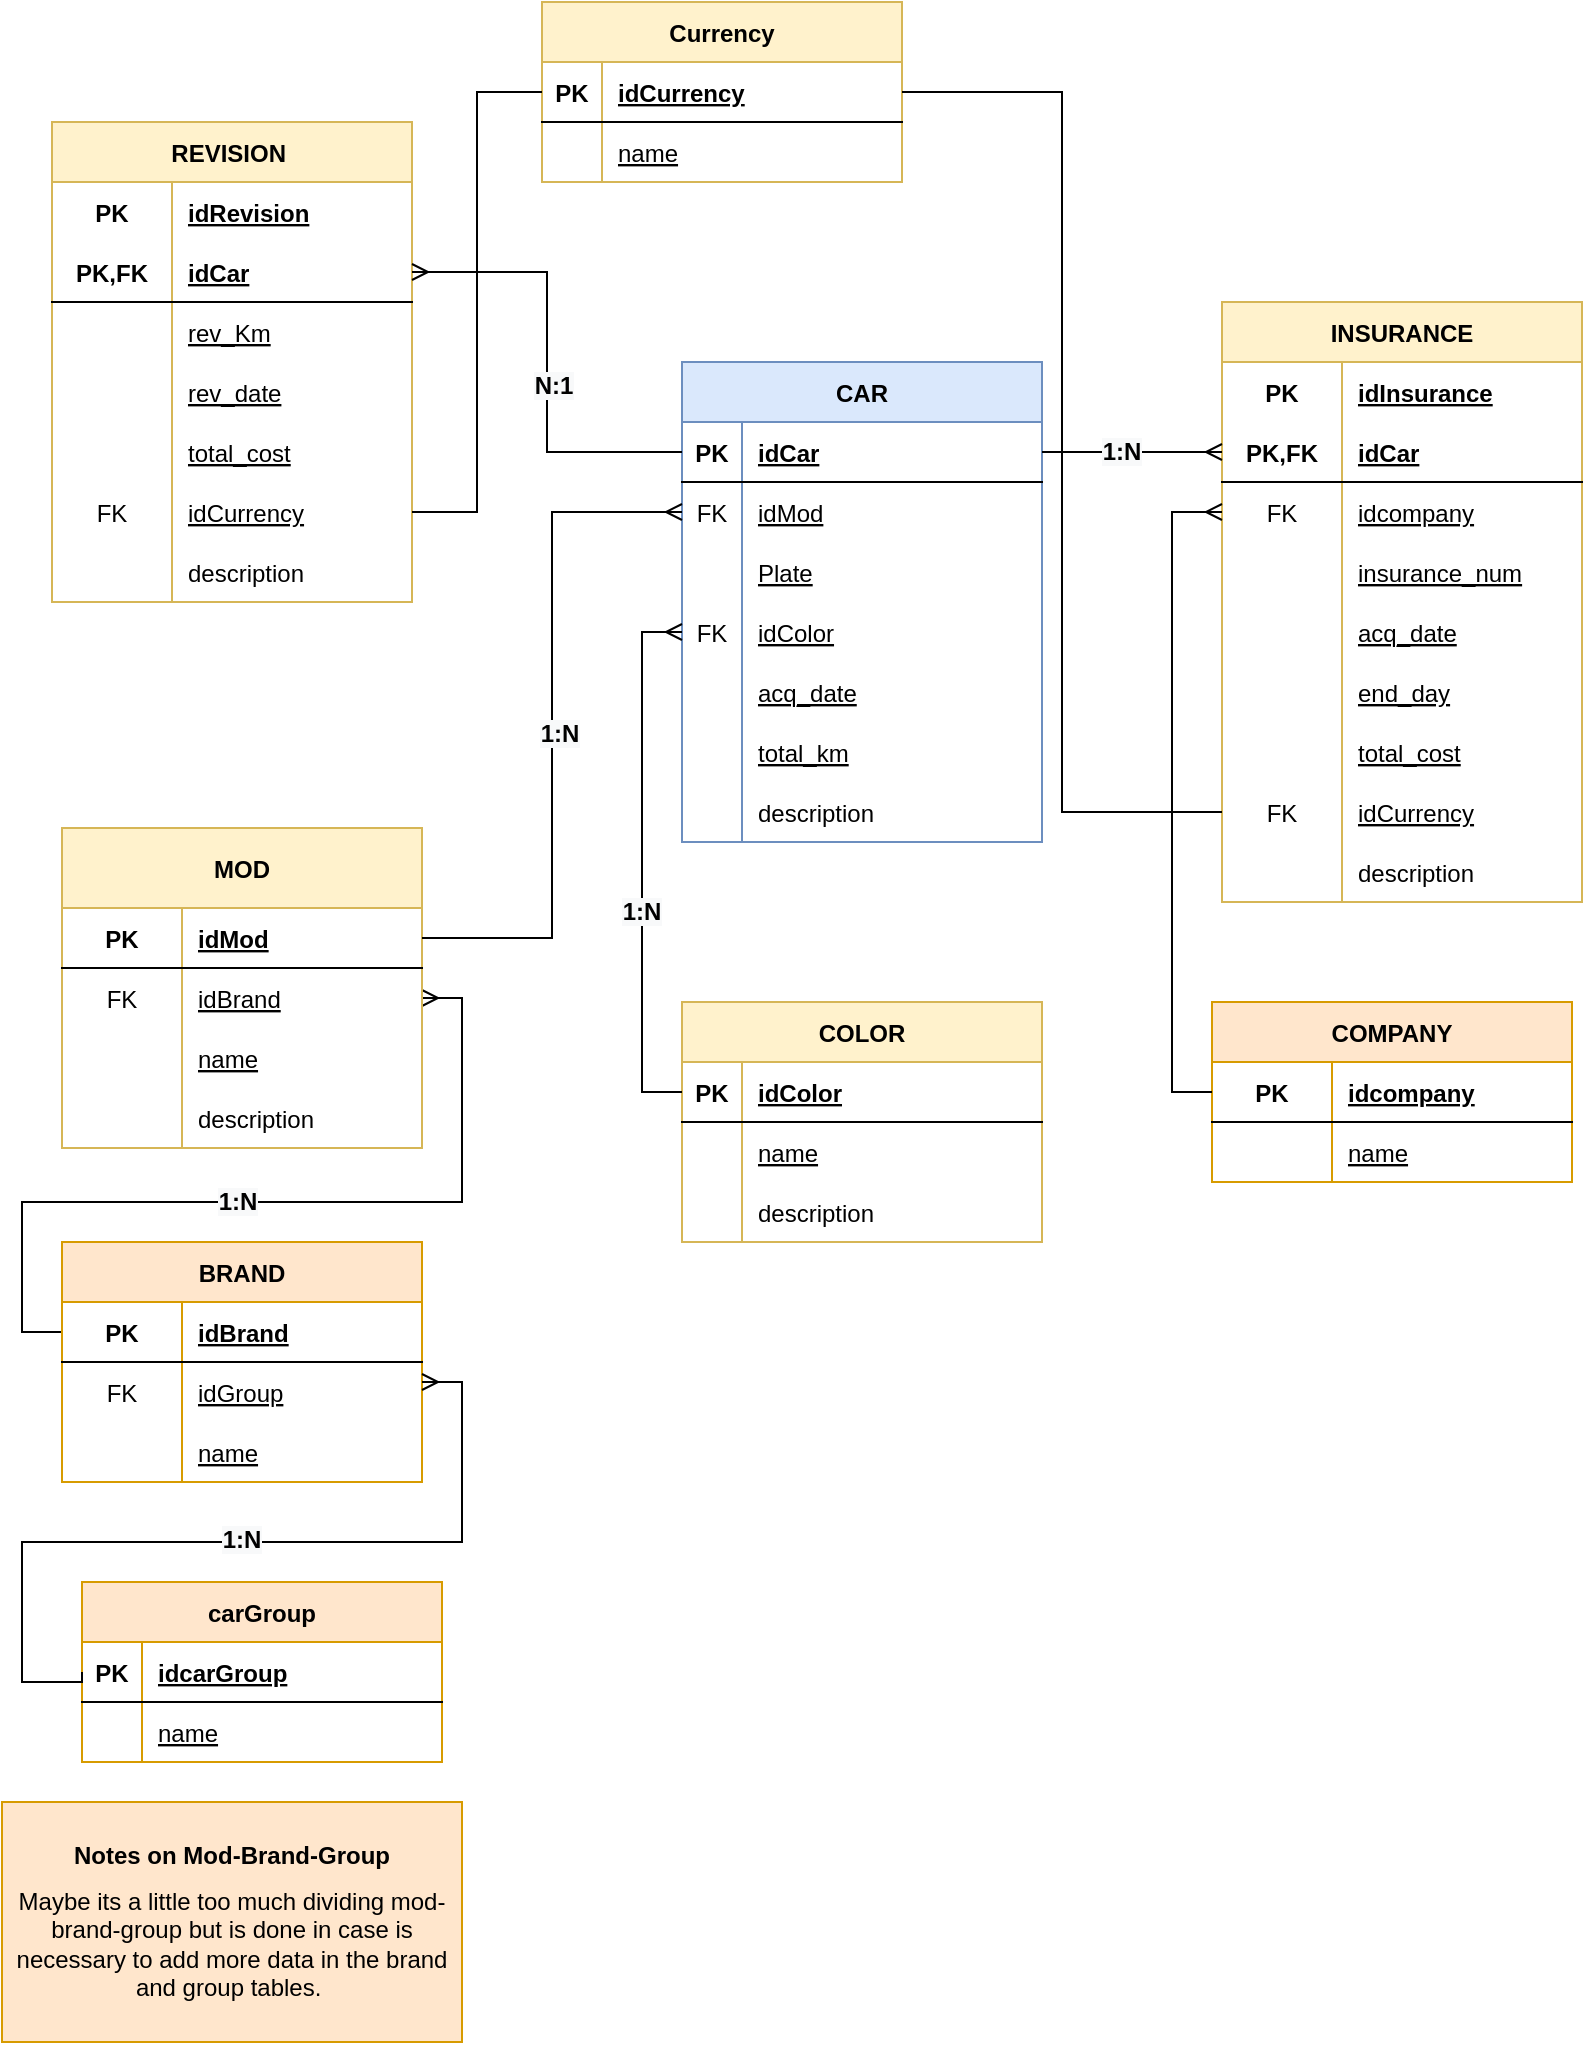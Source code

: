 <mxfile version="20.6.0" type="google"><diagram id="R2lEEEUBdFMjLlhIrx00" name="PracticaSQL_LauraDanielaMorales"><mxGraphModel dx="943" dy="902" grid="1" gridSize="10" guides="1" tooltips="1" connect="1" arrows="1" fold="1" page="1" pageScale="1" pageWidth="850" pageHeight="1100" math="0" shadow="0" extFonts="Permanent Marker^https://fonts.googleapis.com/css?family=Permanent+Marker"><root><mxCell id="0"/><mxCell id="1" parent="0"/><mxCell id="3NzHJkvDzPyUr30EkQFl-260" style="edgeStyle=orthogonalEdgeStyle;rounded=0;orthogonalLoop=1;jettySize=auto;html=1;fontSize=12;startArrow=none;startFill=0;endArrow=ERmany;endFill=0;" edge="1" parent="1" target="3NzHJkvDzPyUr30EkQFl-97"><mxGeometry relative="1" as="geometry"><mxPoint x="55" y="670" as="sourcePoint"/><Array as="points"><mxPoint x="35" y="670"/><mxPoint x="35" y="605"/><mxPoint x="255" y="605"/><mxPoint x="255" y="503"/></Array></mxGeometry></mxCell><mxCell id="0s_V95QAzqPZ5UXNy9lz-1" value="CAR" style="shape=table;startSize=30;container=1;collapsible=1;childLayout=tableLayout;fixedRows=1;rowLines=0;fontStyle=1;align=center;resizeLast=1;fillColor=#dae8fc;strokeColor=#6c8ebf;" parent="1" vertex="1"><mxGeometry x="365" y="185" width="180" height="240" as="geometry"/></mxCell><mxCell id="0s_V95QAzqPZ5UXNy9lz-2" value="" style="shape=tableRow;horizontal=0;startSize=0;swimlaneHead=0;swimlaneBody=0;fillColor=none;collapsible=0;dropTarget=0;points=[[0,0.5],[1,0.5]];portConstraint=eastwest;top=0;left=0;right=0;bottom=1;" parent="0s_V95QAzqPZ5UXNy9lz-1" vertex="1"><mxGeometry y="30" width="180" height="30" as="geometry"/></mxCell><mxCell id="0s_V95QAzqPZ5UXNy9lz-3" value="PK" style="shape=partialRectangle;connectable=0;fillColor=none;top=0;left=0;bottom=0;right=0;fontStyle=1;overflow=hidden;" parent="0s_V95QAzqPZ5UXNy9lz-2" vertex="1"><mxGeometry width="30" height="30" as="geometry"><mxRectangle width="30" height="30" as="alternateBounds"/></mxGeometry></mxCell><mxCell id="0s_V95QAzqPZ5UXNy9lz-4" value="idCar" style="shape=partialRectangle;connectable=0;fillColor=none;top=0;left=0;bottom=0;right=0;align=left;spacingLeft=6;fontStyle=5;overflow=hidden;" parent="0s_V95QAzqPZ5UXNy9lz-2" vertex="1"><mxGeometry x="30" width="150" height="30" as="geometry"><mxRectangle width="150" height="30" as="alternateBounds"/></mxGeometry></mxCell><mxCell id="0s_V95QAzqPZ5UXNy9lz-5" value="" style="shape=tableRow;horizontal=0;startSize=0;swimlaneHead=0;swimlaneBody=0;fillColor=none;collapsible=0;dropTarget=0;points=[[0,0.5],[1,0.5]];portConstraint=eastwest;top=0;left=0;right=0;bottom=0;" parent="0s_V95QAzqPZ5UXNy9lz-1" vertex="1"><mxGeometry y="60" width="180" height="30" as="geometry"/></mxCell><mxCell id="0s_V95QAzqPZ5UXNy9lz-6" value="FK" style="shape=partialRectangle;connectable=0;fillColor=none;top=0;left=0;bottom=0;right=0;editable=1;overflow=hidden;" parent="0s_V95QAzqPZ5UXNy9lz-5" vertex="1"><mxGeometry width="30" height="30" as="geometry"><mxRectangle width="30" height="30" as="alternateBounds"/></mxGeometry></mxCell><mxCell id="0s_V95QAzqPZ5UXNy9lz-7" value="idMod" style="shape=partialRectangle;connectable=0;fillColor=none;top=0;left=0;bottom=0;right=0;align=left;spacingLeft=6;overflow=hidden;fontStyle=4" parent="0s_V95QAzqPZ5UXNy9lz-5" vertex="1"><mxGeometry x="30" width="150" height="30" as="geometry"><mxRectangle width="150" height="30" as="alternateBounds"/></mxGeometry></mxCell><mxCell id="0s_V95QAzqPZ5UXNy9lz-18" style="shape=tableRow;horizontal=0;startSize=0;swimlaneHead=0;swimlaneBody=0;fillColor=none;collapsible=0;dropTarget=0;points=[[0,0.5],[1,0.5]];portConstraint=eastwest;top=0;left=0;right=0;bottom=0;" parent="0s_V95QAzqPZ5UXNy9lz-1" vertex="1"><mxGeometry y="90" width="180" height="30" as="geometry"/></mxCell><mxCell id="0s_V95QAzqPZ5UXNy9lz-19" style="shape=partialRectangle;connectable=0;fillColor=none;top=0;left=0;bottom=0;right=0;editable=1;overflow=hidden;" parent="0s_V95QAzqPZ5UXNy9lz-18" vertex="1"><mxGeometry width="30" height="30" as="geometry"><mxRectangle width="30" height="30" as="alternateBounds"/></mxGeometry></mxCell><mxCell id="0s_V95QAzqPZ5UXNy9lz-20" value="Plate" style="shape=partialRectangle;connectable=0;fillColor=none;top=0;left=0;bottom=0;right=0;align=left;spacingLeft=6;overflow=hidden;fontStyle=4" parent="0s_V95QAzqPZ5UXNy9lz-18" vertex="1"><mxGeometry x="30" width="150" height="30" as="geometry"><mxRectangle width="150" height="30" as="alternateBounds"/></mxGeometry></mxCell><mxCell id="0s_V95QAzqPZ5UXNy9lz-15" style="shape=tableRow;horizontal=0;startSize=0;swimlaneHead=0;swimlaneBody=0;fillColor=none;collapsible=0;dropTarget=0;points=[[0,0.5],[1,0.5]];portConstraint=eastwest;top=0;left=0;right=0;bottom=0;" parent="0s_V95QAzqPZ5UXNy9lz-1" vertex="1"><mxGeometry y="120" width="180" height="30" as="geometry"/></mxCell><mxCell id="0s_V95QAzqPZ5UXNy9lz-16" value="FK" style="shape=partialRectangle;connectable=0;fillColor=none;top=0;left=0;bottom=0;right=0;editable=1;overflow=hidden;" parent="0s_V95QAzqPZ5UXNy9lz-15" vertex="1"><mxGeometry width="30" height="30" as="geometry"><mxRectangle width="30" height="30" as="alternateBounds"/></mxGeometry></mxCell><mxCell id="0s_V95QAzqPZ5UXNy9lz-17" value="idColor" style="shape=partialRectangle;connectable=0;fillColor=none;top=0;left=0;bottom=0;right=0;align=left;spacingLeft=6;overflow=hidden;fontStyle=4" parent="0s_V95QAzqPZ5UXNy9lz-15" vertex="1"><mxGeometry x="30" width="150" height="30" as="geometry"><mxRectangle width="150" height="30" as="alternateBounds"/></mxGeometry></mxCell><mxCell id="3NzHJkvDzPyUr30EkQFl-133" style="shape=tableRow;horizontal=0;startSize=0;swimlaneHead=0;swimlaneBody=0;fillColor=none;collapsible=0;dropTarget=0;points=[[0,0.5],[1,0.5]];portConstraint=eastwest;top=0;left=0;right=0;bottom=0;" vertex="1" parent="0s_V95QAzqPZ5UXNy9lz-1"><mxGeometry y="150" width="180" height="30" as="geometry"/></mxCell><mxCell id="3NzHJkvDzPyUr30EkQFl-134" style="shape=partialRectangle;connectable=0;fillColor=none;top=0;left=0;bottom=0;right=0;editable=1;overflow=hidden;" vertex="1" parent="3NzHJkvDzPyUr30EkQFl-133"><mxGeometry width="30" height="30" as="geometry"><mxRectangle width="30" height="30" as="alternateBounds"/></mxGeometry></mxCell><mxCell id="3NzHJkvDzPyUr30EkQFl-135" value="acq_date" style="shape=partialRectangle;connectable=0;fillColor=none;top=0;left=0;bottom=0;right=0;align=left;spacingLeft=6;overflow=hidden;fontStyle=4" vertex="1" parent="3NzHJkvDzPyUr30EkQFl-133"><mxGeometry x="30" width="150" height="30" as="geometry"><mxRectangle width="150" height="30" as="alternateBounds"/></mxGeometry></mxCell><mxCell id="3NzHJkvDzPyUr30EkQFl-202" style="shape=tableRow;horizontal=0;startSize=0;swimlaneHead=0;swimlaneBody=0;fillColor=none;collapsible=0;dropTarget=0;points=[[0,0.5],[1,0.5]];portConstraint=eastwest;top=0;left=0;right=0;bottom=0;" vertex="1" parent="0s_V95QAzqPZ5UXNy9lz-1"><mxGeometry y="180" width="180" height="30" as="geometry"/></mxCell><mxCell id="3NzHJkvDzPyUr30EkQFl-203" style="shape=partialRectangle;connectable=0;fillColor=none;top=0;left=0;bottom=0;right=0;editable=1;overflow=hidden;" vertex="1" parent="3NzHJkvDzPyUr30EkQFl-202"><mxGeometry width="30" height="30" as="geometry"><mxRectangle width="30" height="30" as="alternateBounds"/></mxGeometry></mxCell><mxCell id="3NzHJkvDzPyUr30EkQFl-204" value="total_km" style="shape=partialRectangle;connectable=0;fillColor=none;top=0;left=0;bottom=0;right=0;align=left;spacingLeft=6;overflow=hidden;fontStyle=4" vertex="1" parent="3NzHJkvDzPyUr30EkQFl-202"><mxGeometry x="30" width="150" height="30" as="geometry"><mxRectangle width="150" height="30" as="alternateBounds"/></mxGeometry></mxCell><mxCell id="3NzHJkvDzPyUr30EkQFl-265" style="shape=tableRow;horizontal=0;startSize=0;swimlaneHead=0;swimlaneBody=0;fillColor=none;collapsible=0;dropTarget=0;points=[[0,0.5],[1,0.5]];portConstraint=eastwest;top=0;left=0;right=0;bottom=0;" vertex="1" parent="0s_V95QAzqPZ5UXNy9lz-1"><mxGeometry y="210" width="180" height="30" as="geometry"/></mxCell><mxCell id="3NzHJkvDzPyUr30EkQFl-266" style="shape=partialRectangle;connectable=0;fillColor=none;top=0;left=0;bottom=0;right=0;editable=1;overflow=hidden;" vertex="1" parent="3NzHJkvDzPyUr30EkQFl-265"><mxGeometry width="30" height="30" as="geometry"><mxRectangle width="30" height="30" as="alternateBounds"/></mxGeometry></mxCell><mxCell id="3NzHJkvDzPyUr30EkQFl-267" value="description" style="shape=partialRectangle;connectable=0;fillColor=none;top=0;left=0;bottom=0;right=0;align=left;spacingLeft=6;overflow=hidden;fontStyle=0" vertex="1" parent="3NzHJkvDzPyUr30EkQFl-265"><mxGeometry x="30" width="150" height="30" as="geometry"><mxRectangle width="150" height="30" as="alternateBounds"/></mxGeometry></mxCell><mxCell id="0s_V95QAzqPZ5UXNy9lz-46" value="REVISION " style="shape=table;startSize=30;container=1;collapsible=1;childLayout=tableLayout;fixedRows=1;rowLines=0;fontStyle=1;align=center;resizeLast=1;fillColor=#fff2cc;strokeColor=#d6b656;" parent="1" vertex="1"><mxGeometry x="50" y="65" width="180" height="240" as="geometry"/></mxCell><mxCell id="0s_V95QAzqPZ5UXNy9lz-47" value="" style="shape=tableRow;horizontal=0;startSize=0;swimlaneHead=0;swimlaneBody=0;fillColor=none;collapsible=0;dropTarget=0;points=[[0,0.5],[1,0.5]];portConstraint=eastwest;top=0;left=0;right=0;bottom=0;" parent="0s_V95QAzqPZ5UXNy9lz-46" vertex="1"><mxGeometry y="30" width="180" height="30" as="geometry"/></mxCell><mxCell id="0s_V95QAzqPZ5UXNy9lz-48" value="PK" style="shape=partialRectangle;connectable=0;fillColor=none;top=0;left=0;bottom=0;right=0;fontStyle=1;overflow=hidden;" parent="0s_V95QAzqPZ5UXNy9lz-47" vertex="1"><mxGeometry width="60" height="30" as="geometry"><mxRectangle width="60" height="30" as="alternateBounds"/></mxGeometry></mxCell><mxCell id="0s_V95QAzqPZ5UXNy9lz-49" value="idRevision" style="shape=partialRectangle;connectable=0;fillColor=none;top=0;left=0;bottom=0;right=0;align=left;spacingLeft=6;fontStyle=5;overflow=hidden;" parent="0s_V95QAzqPZ5UXNy9lz-47" vertex="1"><mxGeometry x="60" width="120" height="30" as="geometry"><mxRectangle width="120" height="30" as="alternateBounds"/></mxGeometry></mxCell><mxCell id="0s_V95QAzqPZ5UXNy9lz-50" value="" style="shape=tableRow;horizontal=0;startSize=0;swimlaneHead=0;swimlaneBody=0;fillColor=none;collapsible=0;dropTarget=0;points=[[0,0.5],[1,0.5]];portConstraint=eastwest;top=0;left=0;right=0;bottom=1;" parent="0s_V95QAzqPZ5UXNy9lz-46" vertex="1"><mxGeometry y="60" width="180" height="30" as="geometry"/></mxCell><mxCell id="0s_V95QAzqPZ5UXNy9lz-51" value="PK,FK" style="shape=partialRectangle;connectable=0;fillColor=none;top=0;left=0;bottom=0;right=0;fontStyle=1;overflow=hidden;" parent="0s_V95QAzqPZ5UXNy9lz-50" vertex="1"><mxGeometry width="60" height="30" as="geometry"><mxRectangle width="60" height="30" as="alternateBounds"/></mxGeometry></mxCell><mxCell id="0s_V95QAzqPZ5UXNy9lz-52" value="idCar" style="shape=partialRectangle;connectable=0;fillColor=none;top=0;left=0;bottom=0;right=0;align=left;spacingLeft=6;fontStyle=5;overflow=hidden;" parent="0s_V95QAzqPZ5UXNy9lz-50" vertex="1"><mxGeometry x="60" width="120" height="30" as="geometry"><mxRectangle width="120" height="30" as="alternateBounds"/></mxGeometry></mxCell><mxCell id="0s_V95QAzqPZ5UXNy9lz-53" value="" style="shape=tableRow;horizontal=0;startSize=0;swimlaneHead=0;swimlaneBody=0;fillColor=none;collapsible=0;dropTarget=0;points=[[0,0.5],[1,0.5]];portConstraint=eastwest;top=0;left=0;right=0;bottom=0;" parent="0s_V95QAzqPZ5UXNy9lz-46" vertex="1"><mxGeometry y="90" width="180" height="30" as="geometry"/></mxCell><mxCell id="0s_V95QAzqPZ5UXNy9lz-54" value="" style="shape=partialRectangle;connectable=0;fillColor=none;top=0;left=0;bottom=0;right=0;editable=1;overflow=hidden;" parent="0s_V95QAzqPZ5UXNy9lz-53" vertex="1"><mxGeometry width="60" height="30" as="geometry"><mxRectangle width="60" height="30" as="alternateBounds"/></mxGeometry></mxCell><mxCell id="0s_V95QAzqPZ5UXNy9lz-55" value="rev_Km" style="shape=partialRectangle;connectable=0;fillColor=none;top=0;left=0;bottom=0;right=0;align=left;spacingLeft=6;overflow=hidden;fontStyle=4" parent="0s_V95QAzqPZ5UXNy9lz-53" vertex="1"><mxGeometry x="60" width="120" height="30" as="geometry"><mxRectangle width="120" height="30" as="alternateBounds"/></mxGeometry></mxCell><mxCell id="0s_V95QAzqPZ5UXNy9lz-56" value="" style="shape=tableRow;horizontal=0;startSize=0;swimlaneHead=0;swimlaneBody=0;fillColor=none;collapsible=0;dropTarget=0;points=[[0,0.5],[1,0.5]];portConstraint=eastwest;top=0;left=0;right=0;bottom=0;" parent="0s_V95QAzqPZ5UXNy9lz-46" vertex="1"><mxGeometry y="120" width="180" height="30" as="geometry"/></mxCell><mxCell id="0s_V95QAzqPZ5UXNy9lz-57" value="" style="shape=partialRectangle;connectable=0;fillColor=none;top=0;left=0;bottom=0;right=0;editable=1;overflow=hidden;" parent="0s_V95QAzqPZ5UXNy9lz-56" vertex="1"><mxGeometry width="60" height="30" as="geometry"><mxRectangle width="60" height="30" as="alternateBounds"/></mxGeometry></mxCell><mxCell id="0s_V95QAzqPZ5UXNy9lz-58" value="rev_date" style="shape=partialRectangle;connectable=0;fillColor=none;top=0;left=0;bottom=0;right=0;align=left;spacingLeft=6;overflow=hidden;fontStyle=4" parent="0s_V95QAzqPZ5UXNy9lz-56" vertex="1"><mxGeometry x="60" width="120" height="30" as="geometry"><mxRectangle width="120" height="30" as="alternateBounds"/></mxGeometry></mxCell><mxCell id="0s_V95QAzqPZ5UXNy9lz-59" style="shape=tableRow;horizontal=0;startSize=0;swimlaneHead=0;swimlaneBody=0;fillColor=none;collapsible=0;dropTarget=0;points=[[0,0.5],[1,0.5]];portConstraint=eastwest;top=0;left=0;right=0;bottom=0;" parent="0s_V95QAzqPZ5UXNy9lz-46" vertex="1"><mxGeometry y="150" width="180" height="30" as="geometry"/></mxCell><mxCell id="0s_V95QAzqPZ5UXNy9lz-60" style="shape=partialRectangle;connectable=0;fillColor=none;top=0;left=0;bottom=0;right=0;editable=1;overflow=hidden;" parent="0s_V95QAzqPZ5UXNy9lz-59" vertex="1"><mxGeometry width="60" height="30" as="geometry"><mxRectangle width="60" height="30" as="alternateBounds"/></mxGeometry></mxCell><mxCell id="0s_V95QAzqPZ5UXNy9lz-61" value="total_cost" style="shape=partialRectangle;connectable=0;fillColor=none;top=0;left=0;bottom=0;right=0;align=left;spacingLeft=6;overflow=hidden;fontStyle=4" parent="0s_V95QAzqPZ5UXNy9lz-59" vertex="1"><mxGeometry x="60" width="120" height="30" as="geometry"><mxRectangle width="120" height="30" as="alternateBounds"/></mxGeometry></mxCell><mxCell id="3NzHJkvDzPyUr30EkQFl-231" style="shape=tableRow;horizontal=0;startSize=0;swimlaneHead=0;swimlaneBody=0;fillColor=none;collapsible=0;dropTarget=0;points=[[0,0.5],[1,0.5]];portConstraint=eastwest;top=0;left=0;right=0;bottom=0;" vertex="1" parent="0s_V95QAzqPZ5UXNy9lz-46"><mxGeometry y="180" width="180" height="30" as="geometry"/></mxCell><mxCell id="3NzHJkvDzPyUr30EkQFl-232" value="FK" style="shape=partialRectangle;connectable=0;fillColor=none;top=0;left=0;bottom=0;right=0;editable=1;overflow=hidden;" vertex="1" parent="3NzHJkvDzPyUr30EkQFl-231"><mxGeometry width="60" height="30" as="geometry"><mxRectangle width="60" height="30" as="alternateBounds"/></mxGeometry></mxCell><mxCell id="3NzHJkvDzPyUr30EkQFl-233" value="idCurrency" style="shape=partialRectangle;connectable=0;fillColor=none;top=0;left=0;bottom=0;right=0;align=left;spacingLeft=6;overflow=hidden;fontStyle=4" vertex="1" parent="3NzHJkvDzPyUr30EkQFl-231"><mxGeometry x="60" width="120" height="30" as="geometry"><mxRectangle width="120" height="30" as="alternateBounds"/></mxGeometry></mxCell><mxCell id="3NzHJkvDzPyUr30EkQFl-249" style="shape=tableRow;horizontal=0;startSize=0;swimlaneHead=0;swimlaneBody=0;fillColor=none;collapsible=0;dropTarget=0;points=[[0,0.5],[1,0.5]];portConstraint=eastwest;top=0;left=0;right=0;bottom=0;" vertex="1" parent="0s_V95QAzqPZ5UXNy9lz-46"><mxGeometry y="210" width="180" height="30" as="geometry"/></mxCell><mxCell id="3NzHJkvDzPyUr30EkQFl-250" style="shape=partialRectangle;connectable=0;fillColor=none;top=0;left=0;bottom=0;right=0;editable=1;overflow=hidden;" vertex="1" parent="3NzHJkvDzPyUr30EkQFl-249"><mxGeometry width="60" height="30" as="geometry"><mxRectangle width="60" height="30" as="alternateBounds"/></mxGeometry></mxCell><mxCell id="3NzHJkvDzPyUr30EkQFl-251" value="description" style="shape=partialRectangle;connectable=0;fillColor=none;top=0;left=0;bottom=0;right=0;align=left;spacingLeft=6;overflow=hidden;fontStyle=0" vertex="1" parent="3NzHJkvDzPyUr30EkQFl-249"><mxGeometry x="60" width="120" height="30" as="geometry"><mxRectangle width="120" height="30" as="alternateBounds"/></mxGeometry></mxCell><mxCell id="0s_V95QAzqPZ5UXNy9lz-77" value="INSURANCE" style="shape=table;startSize=30;container=1;collapsible=1;childLayout=tableLayout;fixedRows=1;rowLines=0;fontStyle=1;align=center;resizeLast=1;fillColor=#fff2cc;strokeColor=#d6b656;" parent="1" vertex="1"><mxGeometry x="635" y="155" width="180" height="300" as="geometry"/></mxCell><mxCell id="0s_V95QAzqPZ5UXNy9lz-78" value="" style="shape=tableRow;horizontal=0;startSize=0;swimlaneHead=0;swimlaneBody=0;fillColor=none;collapsible=0;dropTarget=0;points=[[0,0.5],[1,0.5]];portConstraint=eastwest;top=0;left=0;right=0;bottom=0;" parent="0s_V95QAzqPZ5UXNy9lz-77" vertex="1"><mxGeometry y="30" width="180" height="30" as="geometry"/></mxCell><mxCell id="0s_V95QAzqPZ5UXNy9lz-79" value="PK" style="shape=partialRectangle;connectable=0;fillColor=none;top=0;left=0;bottom=0;right=0;fontStyle=1;overflow=hidden;" parent="0s_V95QAzqPZ5UXNy9lz-78" vertex="1"><mxGeometry width="60" height="30" as="geometry"><mxRectangle width="60" height="30" as="alternateBounds"/></mxGeometry></mxCell><mxCell id="0s_V95QAzqPZ5UXNy9lz-80" value="idInsurance" style="shape=partialRectangle;connectable=0;fillColor=none;top=0;left=0;bottom=0;right=0;align=left;spacingLeft=6;fontStyle=5;overflow=hidden;" parent="0s_V95QAzqPZ5UXNy9lz-78" vertex="1"><mxGeometry x="60" width="120" height="30" as="geometry"><mxRectangle width="120" height="30" as="alternateBounds"/></mxGeometry></mxCell><mxCell id="0s_V95QAzqPZ5UXNy9lz-81" value="" style="shape=tableRow;horizontal=0;startSize=0;swimlaneHead=0;swimlaneBody=0;fillColor=none;collapsible=0;dropTarget=0;points=[[0,0.5],[1,0.5]];portConstraint=eastwest;top=0;left=0;right=0;bottom=1;" parent="0s_V95QAzqPZ5UXNy9lz-77" vertex="1"><mxGeometry y="60" width="180" height="30" as="geometry"/></mxCell><mxCell id="0s_V95QAzqPZ5UXNy9lz-82" value="PK,FK" style="shape=partialRectangle;connectable=0;fillColor=none;top=0;left=0;bottom=0;right=0;fontStyle=1;overflow=hidden;" parent="0s_V95QAzqPZ5UXNy9lz-81" vertex="1"><mxGeometry width="60" height="30" as="geometry"><mxRectangle width="60" height="30" as="alternateBounds"/></mxGeometry></mxCell><mxCell id="0s_V95QAzqPZ5UXNy9lz-83" value="idCar" style="shape=partialRectangle;connectable=0;fillColor=none;top=0;left=0;bottom=0;right=0;align=left;spacingLeft=6;fontStyle=5;overflow=hidden;" parent="0s_V95QAzqPZ5UXNy9lz-81" vertex="1"><mxGeometry x="60" width="120" height="30" as="geometry"><mxRectangle width="120" height="30" as="alternateBounds"/></mxGeometry></mxCell><mxCell id="0s_V95QAzqPZ5UXNy9lz-84" value="" style="shape=tableRow;horizontal=0;startSize=0;swimlaneHead=0;swimlaneBody=0;fillColor=none;collapsible=0;dropTarget=0;points=[[0,0.5],[1,0.5]];portConstraint=eastwest;top=0;left=0;right=0;bottom=0;fontStyle=4" parent="0s_V95QAzqPZ5UXNy9lz-77" vertex="1"><mxGeometry y="90" width="180" height="30" as="geometry"/></mxCell><mxCell id="0s_V95QAzqPZ5UXNy9lz-85" value="FK" style="shape=partialRectangle;connectable=0;fillColor=none;top=0;left=0;bottom=0;right=0;editable=1;overflow=hidden;" parent="0s_V95QAzqPZ5UXNy9lz-84" vertex="1"><mxGeometry width="60" height="30" as="geometry"><mxRectangle width="60" height="30" as="alternateBounds"/></mxGeometry></mxCell><mxCell id="0s_V95QAzqPZ5UXNy9lz-86" value="idcompany" style="shape=partialRectangle;connectable=0;fillColor=none;top=0;left=0;bottom=0;right=0;align=left;spacingLeft=6;overflow=hidden;fontStyle=4" parent="0s_V95QAzqPZ5UXNy9lz-84" vertex="1"><mxGeometry x="60" width="120" height="30" as="geometry"><mxRectangle width="120" height="30" as="alternateBounds"/></mxGeometry></mxCell><mxCell id="0s_V95QAzqPZ5UXNy9lz-87" value="" style="shape=tableRow;horizontal=0;startSize=0;swimlaneHead=0;swimlaneBody=0;fillColor=none;collapsible=0;dropTarget=0;points=[[0,0.5],[1,0.5]];portConstraint=eastwest;top=0;left=0;right=0;bottom=0;fontStyle=4" parent="0s_V95QAzqPZ5UXNy9lz-77" vertex="1"><mxGeometry y="120" width="180" height="30" as="geometry"/></mxCell><mxCell id="0s_V95QAzqPZ5UXNy9lz-88" value="" style="shape=partialRectangle;connectable=0;fillColor=none;top=0;left=0;bottom=0;right=0;editable=1;overflow=hidden;" parent="0s_V95QAzqPZ5UXNy9lz-87" vertex="1"><mxGeometry width="60" height="30" as="geometry"><mxRectangle width="60" height="30" as="alternateBounds"/></mxGeometry></mxCell><mxCell id="0s_V95QAzqPZ5UXNy9lz-89" value="insurance_num" style="shape=partialRectangle;connectable=0;fillColor=none;top=0;left=0;bottom=0;right=0;align=left;spacingLeft=6;overflow=hidden;fontStyle=4" parent="0s_V95QAzqPZ5UXNy9lz-87" vertex="1"><mxGeometry x="60" width="120" height="30" as="geometry"><mxRectangle width="120" height="30" as="alternateBounds"/></mxGeometry></mxCell><mxCell id="3NzHJkvDzPyUr30EkQFl-218" style="shape=tableRow;horizontal=0;startSize=0;swimlaneHead=0;swimlaneBody=0;fillColor=none;collapsible=0;dropTarget=0;points=[[0,0.5],[1,0.5]];portConstraint=eastwest;top=0;left=0;right=0;bottom=0;fontStyle=4" vertex="1" parent="0s_V95QAzqPZ5UXNy9lz-77"><mxGeometry y="150" width="180" height="30" as="geometry"/></mxCell><mxCell id="3NzHJkvDzPyUr30EkQFl-219" style="shape=partialRectangle;connectable=0;fillColor=none;top=0;left=0;bottom=0;right=0;editable=1;overflow=hidden;" vertex="1" parent="3NzHJkvDzPyUr30EkQFl-218"><mxGeometry width="60" height="30" as="geometry"><mxRectangle width="60" height="30" as="alternateBounds"/></mxGeometry></mxCell><mxCell id="3NzHJkvDzPyUr30EkQFl-220" value="acq_date" style="shape=partialRectangle;connectable=0;fillColor=none;top=0;left=0;bottom=0;right=0;align=left;spacingLeft=6;overflow=hidden;fontStyle=4" vertex="1" parent="3NzHJkvDzPyUr30EkQFl-218"><mxGeometry x="60" width="120" height="30" as="geometry"><mxRectangle width="120" height="30" as="alternateBounds"/></mxGeometry></mxCell><mxCell id="0s_V95QAzqPZ5UXNy9lz-90" style="shape=tableRow;horizontal=0;startSize=0;swimlaneHead=0;swimlaneBody=0;fillColor=none;collapsible=0;dropTarget=0;points=[[0,0.5],[1,0.5]];portConstraint=eastwest;top=0;left=0;right=0;bottom=0;fontStyle=4" parent="0s_V95QAzqPZ5UXNy9lz-77" vertex="1"><mxGeometry y="180" width="180" height="30" as="geometry"/></mxCell><mxCell id="0s_V95QAzqPZ5UXNy9lz-91" style="shape=partialRectangle;connectable=0;fillColor=none;top=0;left=0;bottom=0;right=0;editable=1;overflow=hidden;" parent="0s_V95QAzqPZ5UXNy9lz-90" vertex="1"><mxGeometry width="60" height="30" as="geometry"><mxRectangle width="60" height="30" as="alternateBounds"/></mxGeometry></mxCell><mxCell id="0s_V95QAzqPZ5UXNy9lz-92" value="end_day" style="shape=partialRectangle;connectable=0;fillColor=none;top=0;left=0;bottom=0;right=0;align=left;spacingLeft=6;overflow=hidden;fontStyle=4" parent="0s_V95QAzqPZ5UXNy9lz-90" vertex="1"><mxGeometry x="60" width="120" height="30" as="geometry"><mxRectangle width="120" height="30" as="alternateBounds"/></mxGeometry></mxCell><mxCell id="3NzHJkvDzPyUr30EkQFl-4" style="shape=tableRow;horizontal=0;startSize=0;swimlaneHead=0;swimlaneBody=0;fillColor=none;collapsible=0;dropTarget=0;points=[[0,0.5],[1,0.5]];portConstraint=eastwest;top=0;left=0;right=0;bottom=0;" vertex="1" parent="0s_V95QAzqPZ5UXNy9lz-77"><mxGeometry y="210" width="180" height="30" as="geometry"/></mxCell><mxCell id="3NzHJkvDzPyUr30EkQFl-5" style="shape=partialRectangle;connectable=0;fillColor=none;top=0;left=0;bottom=0;right=0;editable=1;overflow=hidden;" vertex="1" parent="3NzHJkvDzPyUr30EkQFl-4"><mxGeometry width="60" height="30" as="geometry"><mxRectangle width="60" height="30" as="alternateBounds"/></mxGeometry></mxCell><mxCell id="3NzHJkvDzPyUr30EkQFl-6" value="total_cost" style="shape=partialRectangle;connectable=0;fillColor=none;top=0;left=0;bottom=0;right=0;align=left;spacingLeft=6;overflow=hidden;fontStyle=4" vertex="1" parent="3NzHJkvDzPyUr30EkQFl-4"><mxGeometry x="60" width="120" height="30" as="geometry"><mxRectangle width="120" height="30" as="alternateBounds"/></mxGeometry></mxCell><mxCell id="3NzHJkvDzPyUr30EkQFl-228" style="shape=tableRow;horizontal=0;startSize=0;swimlaneHead=0;swimlaneBody=0;fillColor=none;collapsible=0;dropTarget=0;points=[[0,0.5],[1,0.5]];portConstraint=eastwest;top=0;left=0;right=0;bottom=0;" vertex="1" parent="0s_V95QAzqPZ5UXNy9lz-77"><mxGeometry y="240" width="180" height="30" as="geometry"/></mxCell><mxCell id="3NzHJkvDzPyUr30EkQFl-229" value="FK" style="shape=partialRectangle;connectable=0;fillColor=none;top=0;left=0;bottom=0;right=0;editable=1;overflow=hidden;" vertex="1" parent="3NzHJkvDzPyUr30EkQFl-228"><mxGeometry width="60" height="30" as="geometry"><mxRectangle width="60" height="30" as="alternateBounds"/></mxGeometry></mxCell><mxCell id="3NzHJkvDzPyUr30EkQFl-230" value="idCurrency" style="shape=partialRectangle;connectable=0;fillColor=none;top=0;left=0;bottom=0;right=0;align=left;spacingLeft=6;overflow=hidden;fontStyle=4" vertex="1" parent="3NzHJkvDzPyUr30EkQFl-228"><mxGeometry x="60" width="120" height="30" as="geometry"><mxRectangle width="120" height="30" as="alternateBounds"/></mxGeometry></mxCell><mxCell id="3NzHJkvDzPyUr30EkQFl-224" style="shape=tableRow;horizontal=0;startSize=0;swimlaneHead=0;swimlaneBody=0;fillColor=none;collapsible=0;dropTarget=0;points=[[0,0.5],[1,0.5]];portConstraint=eastwest;top=0;left=0;right=0;bottom=0;" vertex="1" parent="0s_V95QAzqPZ5UXNy9lz-77"><mxGeometry y="270" width="180" height="30" as="geometry"/></mxCell><mxCell id="3NzHJkvDzPyUr30EkQFl-225" style="shape=partialRectangle;connectable=0;fillColor=none;top=0;left=0;bottom=0;right=0;editable=1;overflow=hidden;" vertex="1" parent="3NzHJkvDzPyUr30EkQFl-224"><mxGeometry width="60" height="30" as="geometry"><mxRectangle width="60" height="30" as="alternateBounds"/></mxGeometry></mxCell><mxCell id="3NzHJkvDzPyUr30EkQFl-226" value="description" style="shape=partialRectangle;connectable=0;fillColor=none;top=0;left=0;bottom=0;right=0;align=left;spacingLeft=6;overflow=hidden;fontStyle=0" vertex="1" parent="3NzHJkvDzPyUr30EkQFl-224"><mxGeometry x="60" width="120" height="30" as="geometry"><mxRectangle width="120" height="30" as="alternateBounds"/></mxGeometry></mxCell><mxCell id="3NzHJkvDzPyUr30EkQFl-33" value="carGroup" style="shape=table;startSize=30;container=1;collapsible=1;childLayout=tableLayout;fixedRows=1;rowLines=0;fontStyle=1;align=center;resizeLast=1;fillColor=#ffe6cc;strokeColor=#d79b00;" vertex="1" parent="1"><mxGeometry x="65" y="795" width="180" height="90" as="geometry"/></mxCell><mxCell id="3NzHJkvDzPyUr30EkQFl-34" value="" style="shape=tableRow;horizontal=0;startSize=0;swimlaneHead=0;swimlaneBody=0;fillColor=none;collapsible=0;dropTarget=0;points=[[0,0.5],[1,0.5]];portConstraint=eastwest;top=0;left=0;right=0;bottom=1;" vertex="1" parent="3NzHJkvDzPyUr30EkQFl-33"><mxGeometry y="30" width="180" height="30" as="geometry"/></mxCell><mxCell id="3NzHJkvDzPyUr30EkQFl-35" value="PK" style="shape=partialRectangle;connectable=0;fillColor=none;top=0;left=0;bottom=0;right=0;fontStyle=1;overflow=hidden;" vertex="1" parent="3NzHJkvDzPyUr30EkQFl-34"><mxGeometry width="30" height="30" as="geometry"><mxRectangle width="30" height="30" as="alternateBounds"/></mxGeometry></mxCell><mxCell id="3NzHJkvDzPyUr30EkQFl-36" value="idcarGroup" style="shape=partialRectangle;connectable=0;fillColor=none;top=0;left=0;bottom=0;right=0;align=left;spacingLeft=6;fontStyle=5;overflow=hidden;" vertex="1" parent="3NzHJkvDzPyUr30EkQFl-34"><mxGeometry x="30" width="150" height="30" as="geometry"><mxRectangle width="150" height="30" as="alternateBounds"/></mxGeometry></mxCell><mxCell id="3NzHJkvDzPyUr30EkQFl-37" value="" style="shape=tableRow;horizontal=0;startSize=0;swimlaneHead=0;swimlaneBody=0;fillColor=none;collapsible=0;dropTarget=0;points=[[0,0.5],[1,0.5]];portConstraint=eastwest;top=0;left=0;right=0;bottom=0;" vertex="1" parent="3NzHJkvDzPyUr30EkQFl-33"><mxGeometry y="60" width="180" height="30" as="geometry"/></mxCell><mxCell id="3NzHJkvDzPyUr30EkQFl-38" value="" style="shape=partialRectangle;connectable=0;fillColor=none;top=0;left=0;bottom=0;right=0;editable=1;overflow=hidden;" vertex="1" parent="3NzHJkvDzPyUr30EkQFl-37"><mxGeometry width="30" height="30" as="geometry"><mxRectangle width="30" height="30" as="alternateBounds"/></mxGeometry></mxCell><mxCell id="3NzHJkvDzPyUr30EkQFl-39" value="name" style="shape=partialRectangle;connectable=0;fillColor=none;top=0;left=0;bottom=0;right=0;align=left;spacingLeft=6;overflow=hidden;fontStyle=4" vertex="1" parent="3NzHJkvDzPyUr30EkQFl-37"><mxGeometry x="30" width="150" height="30" as="geometry"><mxRectangle width="150" height="30" as="alternateBounds"/></mxGeometry></mxCell><mxCell id="3NzHJkvDzPyUr30EkQFl-59" value="BRAND" style="shape=table;startSize=30;container=1;collapsible=1;childLayout=tableLayout;fixedRows=1;rowLines=0;fontStyle=1;align=center;resizeLast=1;fillColor=#ffe6cc;strokeColor=#d79b00;" vertex="1" parent="1"><mxGeometry x="55" y="625" width="180" height="120" as="geometry"><mxRectangle x="40" y="480" width="80" height="30" as="alternateBounds"/></mxGeometry></mxCell><mxCell id="3NzHJkvDzPyUr30EkQFl-63" value="" style="shape=tableRow;horizontal=0;startSize=0;swimlaneHead=0;swimlaneBody=0;fillColor=none;collapsible=0;dropTarget=0;points=[[0,0.5],[1,0.5]];portConstraint=eastwest;top=0;left=0;right=0;bottom=1;" vertex="1" parent="3NzHJkvDzPyUr30EkQFl-59"><mxGeometry y="30" width="180" height="30" as="geometry"/></mxCell><mxCell id="3NzHJkvDzPyUr30EkQFl-64" value="PK" style="shape=partialRectangle;connectable=0;fillColor=none;top=0;left=0;bottom=0;right=0;fontStyle=1;overflow=hidden;" vertex="1" parent="3NzHJkvDzPyUr30EkQFl-63"><mxGeometry width="60" height="30" as="geometry"><mxRectangle width="60" height="30" as="alternateBounds"/></mxGeometry></mxCell><mxCell id="3NzHJkvDzPyUr30EkQFl-65" value="idBrand" style="shape=partialRectangle;connectable=0;fillColor=none;top=0;left=0;bottom=0;right=0;align=left;spacingLeft=6;fontStyle=5;overflow=hidden;" vertex="1" parent="3NzHJkvDzPyUr30EkQFl-63"><mxGeometry x="60" width="120" height="30" as="geometry"><mxRectangle width="120" height="30" as="alternateBounds"/></mxGeometry></mxCell><mxCell id="3NzHJkvDzPyUr30EkQFl-60" value="" style="shape=tableRow;horizontal=0;startSize=0;swimlaneHead=0;swimlaneBody=0;fillColor=none;collapsible=0;dropTarget=0;points=[[0,0.5],[1,0.5]];portConstraint=eastwest;top=0;left=0;right=0;bottom=0;" vertex="1" parent="3NzHJkvDzPyUr30EkQFl-59"><mxGeometry y="60" width="180" height="30" as="geometry"/></mxCell><mxCell id="3NzHJkvDzPyUr30EkQFl-61" value="FK" style="shape=partialRectangle;connectable=0;fillColor=none;top=0;left=0;bottom=0;right=0;fontStyle=0;overflow=hidden;" vertex="1" parent="3NzHJkvDzPyUr30EkQFl-60"><mxGeometry width="60" height="30" as="geometry"><mxRectangle width="60" height="30" as="alternateBounds"/></mxGeometry></mxCell><mxCell id="3NzHJkvDzPyUr30EkQFl-62" value="idGroup" style="shape=partialRectangle;connectable=0;fillColor=none;top=0;left=0;bottom=0;right=0;align=left;spacingLeft=6;fontStyle=4;overflow=hidden;" vertex="1" parent="3NzHJkvDzPyUr30EkQFl-60"><mxGeometry x="60" width="120" height="30" as="geometry"><mxRectangle width="120" height="30" as="alternateBounds"/></mxGeometry></mxCell><mxCell id="3NzHJkvDzPyUr30EkQFl-66" value="" style="shape=tableRow;horizontal=0;startSize=0;swimlaneHead=0;swimlaneBody=0;fillColor=none;collapsible=0;dropTarget=0;points=[[0,0.5],[1,0.5]];portConstraint=eastwest;top=0;left=0;right=0;bottom=0;" vertex="1" parent="3NzHJkvDzPyUr30EkQFl-59"><mxGeometry y="90" width="180" height="30" as="geometry"/></mxCell><mxCell id="3NzHJkvDzPyUr30EkQFl-67" value="" style="shape=partialRectangle;connectable=0;fillColor=none;top=0;left=0;bottom=0;right=0;editable=1;overflow=hidden;" vertex="1" parent="3NzHJkvDzPyUr30EkQFl-66"><mxGeometry width="60" height="30" as="geometry"><mxRectangle width="60" height="30" as="alternateBounds"/></mxGeometry></mxCell><mxCell id="3NzHJkvDzPyUr30EkQFl-68" value="name" style="shape=partialRectangle;connectable=0;fillColor=none;top=0;left=0;bottom=0;right=0;align=left;spacingLeft=6;overflow=hidden;fontStyle=4" vertex="1" parent="3NzHJkvDzPyUr30EkQFl-66"><mxGeometry x="60" width="120" height="30" as="geometry"><mxRectangle width="120" height="30" as="alternateBounds"/></mxGeometry></mxCell><mxCell id="3NzHJkvDzPyUr30EkQFl-96" value="MOD" style="shape=table;startSize=40;container=1;collapsible=1;childLayout=tableLayout;fixedRows=1;rowLines=0;fontStyle=1;align=center;resizeLast=1;fillColor=#fff2cc;strokeColor=#d6b656;" vertex="1" parent="1"><mxGeometry x="55" y="418" width="180" height="160" as="geometry"/></mxCell><mxCell id="3NzHJkvDzPyUr30EkQFl-100" value="" style="shape=tableRow;horizontal=0;startSize=0;swimlaneHead=0;swimlaneBody=0;fillColor=none;collapsible=0;dropTarget=0;points=[[0,0.5],[1,0.5]];portConstraint=eastwest;top=0;left=0;right=0;bottom=1;" vertex="1" parent="3NzHJkvDzPyUr30EkQFl-96"><mxGeometry y="40" width="180" height="30" as="geometry"/></mxCell><mxCell id="3NzHJkvDzPyUr30EkQFl-101" value="PK" style="shape=partialRectangle;connectable=0;fillColor=none;top=0;left=0;bottom=0;right=0;fontStyle=1;overflow=hidden;" vertex="1" parent="3NzHJkvDzPyUr30EkQFl-100"><mxGeometry width="60" height="30" as="geometry"><mxRectangle width="60" height="30" as="alternateBounds"/></mxGeometry></mxCell><mxCell id="3NzHJkvDzPyUr30EkQFl-102" value="idMod" style="shape=partialRectangle;connectable=0;fillColor=none;top=0;left=0;bottom=0;right=0;align=left;spacingLeft=6;fontStyle=5;overflow=hidden;strokeColor=none;" vertex="1" parent="3NzHJkvDzPyUr30EkQFl-100"><mxGeometry x="60" width="120" height="30" as="geometry"><mxRectangle width="120" height="30" as="alternateBounds"/></mxGeometry></mxCell><mxCell id="3NzHJkvDzPyUr30EkQFl-97" value="" style="shape=tableRow;horizontal=0;startSize=0;swimlaneHead=0;swimlaneBody=0;fillColor=none;collapsible=0;dropTarget=0;points=[[0,0.5],[1,0.5]];portConstraint=eastwest;top=0;left=0;right=0;bottom=0;" vertex="1" parent="3NzHJkvDzPyUr30EkQFl-96"><mxGeometry y="70" width="180" height="30" as="geometry"/></mxCell><mxCell id="3NzHJkvDzPyUr30EkQFl-98" value="FK" style="shape=partialRectangle;connectable=0;fillColor=none;top=0;left=0;bottom=0;right=0;fontStyle=0;overflow=hidden;" vertex="1" parent="3NzHJkvDzPyUr30EkQFl-97"><mxGeometry width="60" height="30" as="geometry"><mxRectangle width="60" height="30" as="alternateBounds"/></mxGeometry></mxCell><mxCell id="3NzHJkvDzPyUr30EkQFl-99" value="idBrand" style="shape=partialRectangle;connectable=0;fillColor=none;top=0;left=0;bottom=0;right=0;align=left;spacingLeft=6;fontStyle=4;overflow=hidden;" vertex="1" parent="3NzHJkvDzPyUr30EkQFl-97"><mxGeometry x="60" width="120" height="30" as="geometry"><mxRectangle width="120" height="30" as="alternateBounds"/></mxGeometry></mxCell><mxCell id="3NzHJkvDzPyUr30EkQFl-103" value="" style="shape=tableRow;horizontal=0;startSize=0;swimlaneHead=0;swimlaneBody=0;fillColor=none;collapsible=0;dropTarget=0;points=[[0,0.5],[1,0.5]];portConstraint=eastwest;top=0;left=0;right=0;bottom=0;" vertex="1" parent="3NzHJkvDzPyUr30EkQFl-96"><mxGeometry y="100" width="180" height="30" as="geometry"/></mxCell><mxCell id="3NzHJkvDzPyUr30EkQFl-104" value="" style="shape=partialRectangle;connectable=0;fillColor=none;top=0;left=0;bottom=0;right=0;editable=1;overflow=hidden;" vertex="1" parent="3NzHJkvDzPyUr30EkQFl-103"><mxGeometry width="60" height="30" as="geometry"><mxRectangle width="60" height="30" as="alternateBounds"/></mxGeometry></mxCell><mxCell id="3NzHJkvDzPyUr30EkQFl-105" value="name" style="shape=partialRectangle;connectable=0;fillColor=none;top=0;left=0;bottom=0;right=0;align=left;spacingLeft=6;overflow=hidden;fontStyle=4" vertex="1" parent="3NzHJkvDzPyUr30EkQFl-103"><mxGeometry x="60" width="120" height="30" as="geometry"><mxRectangle width="120" height="30" as="alternateBounds"/></mxGeometry></mxCell><mxCell id="3NzHJkvDzPyUr30EkQFl-253" style="shape=tableRow;horizontal=0;startSize=0;swimlaneHead=0;swimlaneBody=0;fillColor=none;collapsible=0;dropTarget=0;points=[[0,0.5],[1,0.5]];portConstraint=eastwest;top=0;left=0;right=0;bottom=0;" vertex="1" parent="3NzHJkvDzPyUr30EkQFl-96"><mxGeometry y="130" width="180" height="30" as="geometry"/></mxCell><mxCell id="3NzHJkvDzPyUr30EkQFl-254" style="shape=partialRectangle;connectable=0;fillColor=none;top=0;left=0;bottom=0;right=0;editable=1;overflow=hidden;" vertex="1" parent="3NzHJkvDzPyUr30EkQFl-253"><mxGeometry width="60" height="30" as="geometry"><mxRectangle width="60" height="30" as="alternateBounds"/></mxGeometry></mxCell><mxCell id="3NzHJkvDzPyUr30EkQFl-255" value="description" style="shape=partialRectangle;connectable=0;fillColor=none;top=0;left=0;bottom=0;right=0;align=left;spacingLeft=6;overflow=hidden;fontStyle=0" vertex="1" parent="3NzHJkvDzPyUr30EkQFl-253"><mxGeometry x="60" width="120" height="30" as="geometry"><mxRectangle width="120" height="30" as="alternateBounds"/></mxGeometry></mxCell><mxCell id="3NzHJkvDzPyUr30EkQFl-139" style="edgeStyle=orthogonalEdgeStyle;rounded=0;orthogonalLoop=1;jettySize=auto;html=1;startArrow=ERmany;startFill=0;endArrow=none;endFill=0;exitX=0;exitY=0.5;exitDx=0;exitDy=0;entryX=1;entryY=0.5;entryDx=0;entryDy=0;" edge="1" parent="1" source="0s_V95QAzqPZ5UXNy9lz-5" target="3NzHJkvDzPyUr30EkQFl-100"><mxGeometry relative="1" as="geometry"><mxPoint x="295" y="455" as="targetPoint"/></mxGeometry></mxCell><mxCell id="3NzHJkvDzPyUr30EkQFl-140" style="edgeStyle=orthogonalEdgeStyle;rounded=0;orthogonalLoop=1;jettySize=auto;html=1;exitX=1;exitY=0.5;exitDx=0;exitDy=0;startArrow=ERmandOne;startFill=0;endArrow=ERmandOne;endFill=0;entryX=0;entryY=0.5;entryDx=0;entryDy=0;" edge="1" parent="1" target="0s_V95QAzqPZ5UXNy9lz-78"><mxGeometry relative="1" as="geometry"><mxPoint x="660" y="360" as="targetPoint"/></mxGeometry></mxCell><mxCell id="3NzHJkvDzPyUr30EkQFl-143" style="edgeStyle=orthogonalEdgeStyle;rounded=0;orthogonalLoop=1;jettySize=auto;html=1;exitX=1;exitY=0.5;exitDx=0;exitDy=0;entryX=0;entryY=0.5;entryDx=0;entryDy=0;startArrow=ERmany;startFill=0;endArrow=none;endFill=0;" edge="1" parent="1" source="0s_V95QAzqPZ5UXNy9lz-50" target="0s_V95QAzqPZ5UXNy9lz-2"><mxGeometry relative="1" as="geometry"/></mxCell><mxCell id="3NzHJkvDzPyUr30EkQFl-156" style="edgeStyle=orthogonalEdgeStyle;rounded=0;orthogonalLoop=1;jettySize=auto;html=1;entryX=0;entryY=0.5;entryDx=0;entryDy=0;startArrow=ERmany;startFill=0;endArrow=none;endFill=0;" edge="1" parent="1" target="3NzHJkvDzPyUr30EkQFl-34"><mxGeometry relative="1" as="geometry"><mxPoint x="235" y="695" as="sourcePoint"/><Array as="points"><mxPoint x="255" y="695"/><mxPoint x="255" y="775"/><mxPoint x="35" y="775"/><mxPoint x="35" y="845"/><mxPoint x="65" y="845"/></Array></mxGeometry></mxCell><mxCell id="3NzHJkvDzPyUr30EkQFl-165" value="COLOR" style="shape=table;startSize=30;container=1;collapsible=1;childLayout=tableLayout;fixedRows=1;rowLines=0;fontStyle=1;align=center;resizeLast=1;fillColor=#fff2cc;strokeColor=#d6b656;" vertex="1" parent="1"><mxGeometry x="365" y="505" width="180" height="120" as="geometry"/></mxCell><mxCell id="3NzHJkvDzPyUr30EkQFl-166" value="" style="shape=tableRow;horizontal=0;startSize=0;swimlaneHead=0;swimlaneBody=0;fillColor=none;collapsible=0;dropTarget=0;points=[[0,0.5],[1,0.5]];portConstraint=eastwest;top=0;left=0;right=0;bottom=1;" vertex="1" parent="3NzHJkvDzPyUr30EkQFl-165"><mxGeometry y="30" width="180" height="30" as="geometry"/></mxCell><mxCell id="3NzHJkvDzPyUr30EkQFl-167" value="PK" style="shape=partialRectangle;connectable=0;fillColor=none;top=0;left=0;bottom=0;right=0;fontStyle=1;overflow=hidden;" vertex="1" parent="3NzHJkvDzPyUr30EkQFl-166"><mxGeometry width="30" height="30" as="geometry"><mxRectangle width="30" height="30" as="alternateBounds"/></mxGeometry></mxCell><mxCell id="3NzHJkvDzPyUr30EkQFl-168" value="idColor" style="shape=partialRectangle;connectable=0;fillColor=none;top=0;left=0;bottom=0;right=0;align=left;spacingLeft=6;fontStyle=5;overflow=hidden;" vertex="1" parent="3NzHJkvDzPyUr30EkQFl-166"><mxGeometry x="30" width="150" height="30" as="geometry"><mxRectangle width="150" height="30" as="alternateBounds"/></mxGeometry></mxCell><mxCell id="3NzHJkvDzPyUr30EkQFl-169" value="" style="shape=tableRow;horizontal=0;startSize=0;swimlaneHead=0;swimlaneBody=0;fillColor=none;collapsible=0;dropTarget=0;points=[[0,0.5],[1,0.5]];portConstraint=eastwest;top=0;left=0;right=0;bottom=0;" vertex="1" parent="3NzHJkvDzPyUr30EkQFl-165"><mxGeometry y="60" width="180" height="30" as="geometry"/></mxCell><mxCell id="3NzHJkvDzPyUr30EkQFl-170" value="" style="shape=partialRectangle;connectable=0;fillColor=none;top=0;left=0;bottom=0;right=0;editable=1;overflow=hidden;" vertex="1" parent="3NzHJkvDzPyUr30EkQFl-169"><mxGeometry width="30" height="30" as="geometry"><mxRectangle width="30" height="30" as="alternateBounds"/></mxGeometry></mxCell><mxCell id="3NzHJkvDzPyUr30EkQFl-171" value="name" style="shape=partialRectangle;connectable=0;fillColor=none;top=0;left=0;bottom=0;right=0;align=left;spacingLeft=6;overflow=hidden;fontStyle=4" vertex="1" parent="3NzHJkvDzPyUr30EkQFl-169"><mxGeometry x="30" width="150" height="30" as="geometry"><mxRectangle width="150" height="30" as="alternateBounds"/></mxGeometry></mxCell><mxCell id="3NzHJkvDzPyUr30EkQFl-172" value="" style="shape=tableRow;horizontal=0;startSize=0;swimlaneHead=0;swimlaneBody=0;fillColor=none;collapsible=0;dropTarget=0;points=[[0,0.5],[1,0.5]];portConstraint=eastwest;top=0;left=0;right=0;bottom=0;" vertex="1" parent="3NzHJkvDzPyUr30EkQFl-165"><mxGeometry y="90" width="180" height="30" as="geometry"/></mxCell><mxCell id="3NzHJkvDzPyUr30EkQFl-173" value="" style="shape=partialRectangle;connectable=0;fillColor=none;top=0;left=0;bottom=0;right=0;editable=1;overflow=hidden;" vertex="1" parent="3NzHJkvDzPyUr30EkQFl-172"><mxGeometry width="30" height="30" as="geometry"><mxRectangle width="30" height="30" as="alternateBounds"/></mxGeometry></mxCell><mxCell id="3NzHJkvDzPyUr30EkQFl-174" value="description" style="shape=partialRectangle;connectable=0;fillColor=none;top=0;left=0;bottom=0;right=0;align=left;spacingLeft=6;overflow=hidden;" vertex="1" parent="3NzHJkvDzPyUr30EkQFl-172"><mxGeometry x="30" width="150" height="30" as="geometry"><mxRectangle width="150" height="30" as="alternateBounds"/></mxGeometry></mxCell><mxCell id="3NzHJkvDzPyUr30EkQFl-205" style="edgeStyle=orthogonalEdgeStyle;rounded=0;orthogonalLoop=1;jettySize=auto;html=1;entryX=0;entryY=0.5;entryDx=0;entryDy=0;startArrow=ERmany;startFill=0;endArrow=none;endFill=0;" edge="1" parent="1" source="0s_V95QAzqPZ5UXNy9lz-15" target="3NzHJkvDzPyUr30EkQFl-166"><mxGeometry relative="1" as="geometry"/></mxCell><mxCell id="3NzHJkvDzPyUr30EkQFl-206" value="&lt;meta charset=&quot;utf-8&quot;&gt;&lt;span style=&quot;color: rgb(0, 0, 0); font-family: Helvetica; font-size: 12px; font-style: normal; font-variant-ligatures: normal; font-variant-caps: normal; letter-spacing: normal; orphans: 2; text-align: center; text-indent: 0px; text-transform: none; widows: 2; word-spacing: 0px; -webkit-text-stroke-width: 0px; background-color: rgb(248, 249, 250); text-decoration-thickness: initial; text-decoration-style: initial; text-decoration-color: initial; float: none; display: inline !important;&quot;&gt;N:1&lt;/span&gt;" style="text;html=1;strokeColor=none;fillColor=none;align=center;verticalAlign=middle;whiteSpace=wrap;rounded=0;fontStyle=1" vertex="1" parent="1"><mxGeometry x="271" y="182" width="60" height="30" as="geometry"/></mxCell><mxCell id="3NzHJkvDzPyUr30EkQFl-207" value="&lt;span style=&quot;color: rgb(0, 0, 0); font-family: Helvetica; font-size: 12px; font-style: normal; font-variant-ligatures: normal; font-variant-caps: normal; letter-spacing: normal; orphans: 2; text-align: center; text-indent: 0px; text-transform: none; widows: 2; word-spacing: 0px; -webkit-text-stroke-width: 0px; background-color: rgb(248, 249, 250); text-decoration-thickness: initial; text-decoration-style: initial; text-decoration-color: initial; float: none; display: inline !important;&quot;&gt;1:N&lt;/span&gt;" style="text;html=1;strokeColor=none;fillColor=none;align=center;verticalAlign=middle;whiteSpace=wrap;rounded=0;fontStyle=1" vertex="1" parent="1"><mxGeometry x="274" y="356" width="60" height="30" as="geometry"/></mxCell><mxCell id="3NzHJkvDzPyUr30EkQFl-208" value="&lt;span style=&quot;color: rgb(0, 0, 0); font-family: Helvetica; font-size: 12px; font-style: normal; font-variant-ligatures: normal; font-variant-caps: normal; letter-spacing: normal; orphans: 2; text-align: center; text-indent: 0px; text-transform: none; widows: 2; word-spacing: 0px; -webkit-text-stroke-width: 0px; background-color: rgb(248, 249, 250); text-decoration-thickness: initial; text-decoration-style: initial; text-decoration-color: initial; float: none; display: inline !important;&quot;&gt;1:N&lt;/span&gt;" style="text;html=1;strokeColor=none;fillColor=none;align=center;verticalAlign=middle;whiteSpace=wrap;rounded=0;fontStyle=1" vertex="1" parent="1"><mxGeometry x="113" y="588" width="60" height="34" as="geometry"/></mxCell><mxCell id="3NzHJkvDzPyUr30EkQFl-211" value="&lt;span style=&quot;color: rgb(0, 0, 0); font-family: Helvetica; font-size: 12px; font-style: normal; font-variant-ligatures: normal; font-variant-caps: normal; letter-spacing: normal; orphans: 2; text-align: center; text-indent: 0px; text-transform: none; widows: 2; word-spacing: 0px; -webkit-text-stroke-width: 0px; background-color: rgb(248, 249, 250); text-decoration-thickness: initial; text-decoration-style: initial; text-decoration-color: initial; float: none; display: inline !important;&quot;&gt;1:N&lt;/span&gt;" style="text;html=1;strokeColor=none;fillColor=none;align=center;verticalAlign=middle;whiteSpace=wrap;rounded=0;fontStyle=1" vertex="1" parent="1"><mxGeometry x="115" y="759" width="60" height="30" as="geometry"/></mxCell><mxCell id="3NzHJkvDzPyUr30EkQFl-212" value="&lt;span style=&quot;color: rgb(0, 0, 0); font-family: Helvetica; font-size: 12px; font-style: normal; font-variant-ligatures: normal; font-variant-caps: normal; letter-spacing: normal; orphans: 2; text-align: center; text-indent: 0px; text-transform: none; widows: 2; word-spacing: 0px; -webkit-text-stroke-width: 0px; background-color: rgb(248, 249, 250); text-decoration-thickness: initial; text-decoration-style: initial; text-decoration-color: initial; float: none; display: inline !important;&quot;&gt;1:N&lt;/span&gt;" style="text;html=1;strokeColor=none;fillColor=none;align=center;verticalAlign=middle;whiteSpace=wrap;rounded=0;fontStyle=1" vertex="1" parent="1"><mxGeometry x="315" y="445" width="60" height="30" as="geometry"/></mxCell><mxCell id="3NzHJkvDzPyUr30EkQFl-213" style="edgeStyle=orthogonalEdgeStyle;rounded=0;orthogonalLoop=1;jettySize=auto;html=1;exitX=0;exitY=0.5;exitDx=0;exitDy=0;entryX=1;entryY=0.5;entryDx=0;entryDy=0;startArrow=ERmany;startFill=0;endArrow=none;endFill=0;" edge="1" parent="1" source="0s_V95QAzqPZ5UXNy9lz-81" target="0s_V95QAzqPZ5UXNy9lz-2"><mxGeometry relative="1" as="geometry"/></mxCell><mxCell id="3NzHJkvDzPyUr30EkQFl-214" value="&lt;span style=&quot;color: rgb(0, 0, 0); font-family: Helvetica; font-size: 12px; font-style: normal; font-variant-ligatures: normal; font-variant-caps: normal; letter-spacing: normal; orphans: 2; text-align: center; text-indent: 0px; text-transform: none; widows: 2; word-spacing: 0px; -webkit-text-stroke-width: 0px; background-color: rgb(248, 249, 250); text-decoration-thickness: initial; text-decoration-style: initial; text-decoration-color: initial; float: none; display: inline !important;&quot;&gt;1:N&lt;/span&gt;" style="text;html=1;strokeColor=none;fillColor=none;align=center;verticalAlign=middle;whiteSpace=wrap;rounded=0;fontStyle=1" vertex="1" parent="1"><mxGeometry x="555" y="215" width="60" height="30" as="geometry"/></mxCell><mxCell id="3NzHJkvDzPyUr30EkQFl-222" value="&lt;h1 style=&quot;font-size: 12px;&quot;&gt;&lt;br style=&quot;font-size: 12px;&quot;&gt;&lt;/h1&gt;&lt;h1 style=&quot;font-size: 12px;&quot;&gt;Notes on Mod-Brand-Group&lt;/h1&gt;&lt;div&gt;Maybe its a little too much dividing mod-brand-group but is done in case is necessary to add more data in the brand and group tables.&amp;nbsp;&lt;/div&gt;" style="text;html=1;strokeColor=#d79b00;fillColor=#ffe6cc;spacing=5;spacingTop=-20;whiteSpace=wrap;overflow=hidden;rounded=0;fontSize=12;align=center;verticalAlign=top;" vertex="1" parent="1"><mxGeometry x="25" y="905" width="230" height="120" as="geometry"/></mxCell><mxCell id="3NzHJkvDzPyUr30EkQFl-234" value="Currency" style="shape=table;startSize=30;container=1;collapsible=1;childLayout=tableLayout;fixedRows=1;rowLines=0;fontStyle=1;align=center;resizeLast=1;fillColor=#fff2cc;strokeColor=#d6b656;" vertex="1" parent="1"><mxGeometry x="295" y="5" width="180" height="90" as="geometry"/></mxCell><mxCell id="3NzHJkvDzPyUr30EkQFl-235" value="" style="shape=tableRow;horizontal=0;startSize=0;swimlaneHead=0;swimlaneBody=0;fillColor=none;collapsible=0;dropTarget=0;points=[[0,0.5],[1,0.5]];portConstraint=eastwest;top=0;left=0;right=0;bottom=1;" vertex="1" parent="3NzHJkvDzPyUr30EkQFl-234"><mxGeometry y="30" width="180" height="30" as="geometry"/></mxCell><mxCell id="3NzHJkvDzPyUr30EkQFl-236" value="PK" style="shape=partialRectangle;connectable=0;fillColor=none;top=0;left=0;bottom=0;right=0;fontStyle=1;overflow=hidden;" vertex="1" parent="3NzHJkvDzPyUr30EkQFl-235"><mxGeometry width="30" height="30" as="geometry"><mxRectangle width="30" height="30" as="alternateBounds"/></mxGeometry></mxCell><mxCell id="3NzHJkvDzPyUr30EkQFl-237" value="idCurrency" style="shape=partialRectangle;connectable=0;fillColor=none;top=0;left=0;bottom=0;right=0;align=left;spacingLeft=6;fontStyle=5;overflow=hidden;" vertex="1" parent="3NzHJkvDzPyUr30EkQFl-235"><mxGeometry x="30" width="150" height="30" as="geometry"><mxRectangle width="150" height="30" as="alternateBounds"/></mxGeometry></mxCell><mxCell id="3NzHJkvDzPyUr30EkQFl-238" value="" style="shape=tableRow;horizontal=0;startSize=0;swimlaneHead=0;swimlaneBody=0;fillColor=none;collapsible=0;dropTarget=0;points=[[0,0.5],[1,0.5]];portConstraint=eastwest;top=0;left=0;right=0;bottom=0;" vertex="1" parent="3NzHJkvDzPyUr30EkQFl-234"><mxGeometry y="60" width="180" height="30" as="geometry"/></mxCell><mxCell id="3NzHJkvDzPyUr30EkQFl-239" value="" style="shape=partialRectangle;connectable=0;fillColor=none;top=0;left=0;bottom=0;right=0;editable=1;overflow=hidden;" vertex="1" parent="3NzHJkvDzPyUr30EkQFl-238"><mxGeometry width="30" height="30" as="geometry"><mxRectangle width="30" height="30" as="alternateBounds"/></mxGeometry></mxCell><mxCell id="3NzHJkvDzPyUr30EkQFl-240" value="name" style="shape=partialRectangle;connectable=0;fillColor=none;top=0;left=0;bottom=0;right=0;align=left;spacingLeft=6;overflow=hidden;fontStyle=4" vertex="1" parent="3NzHJkvDzPyUr30EkQFl-238"><mxGeometry x="30" width="150" height="30" as="geometry"><mxRectangle width="150" height="30" as="alternateBounds"/></mxGeometry></mxCell><mxCell id="3NzHJkvDzPyUr30EkQFl-247" style="edgeStyle=orthogonalEdgeStyle;rounded=0;orthogonalLoop=1;jettySize=auto;html=1;exitX=0;exitY=0.5;exitDx=0;exitDy=0;startArrow=none;startFill=0;endArrow=none;endFill=0;" edge="1" parent="1" source="3NzHJkvDzPyUr30EkQFl-228" target="3NzHJkvDzPyUr30EkQFl-235"><mxGeometry relative="1" as="geometry"/></mxCell><mxCell id="3NzHJkvDzPyUr30EkQFl-248" style="edgeStyle=orthogonalEdgeStyle;rounded=0;orthogonalLoop=1;jettySize=auto;html=1;exitX=1;exitY=0.5;exitDx=0;exitDy=0;entryX=0;entryY=0.5;entryDx=0;entryDy=0;startArrow=none;startFill=0;endArrow=none;endFill=0;" edge="1" parent="1" source="3NzHJkvDzPyUr30EkQFl-231" target="3NzHJkvDzPyUr30EkQFl-235"><mxGeometry relative="1" as="geometry"/></mxCell><mxCell id="3NzHJkvDzPyUr30EkQFl-268" value="COMPANY" style="shape=table;startSize=30;container=1;collapsible=1;childLayout=tableLayout;fixedRows=1;rowLines=0;fontStyle=1;align=center;resizeLast=1;fillColor=#ffe6cc;strokeColor=#d79b00;" vertex="1" parent="1"><mxGeometry x="630" y="505" width="180" height="90" as="geometry"><mxRectangle x="40" y="480" width="80" height="30" as="alternateBounds"/></mxGeometry></mxCell><mxCell id="3NzHJkvDzPyUr30EkQFl-269" value="" style="shape=tableRow;horizontal=0;startSize=0;swimlaneHead=0;swimlaneBody=0;fillColor=none;collapsible=0;dropTarget=0;points=[[0,0.5],[1,0.5]];portConstraint=eastwest;top=0;left=0;right=0;bottom=1;" vertex="1" parent="3NzHJkvDzPyUr30EkQFl-268"><mxGeometry y="30" width="180" height="30" as="geometry"/></mxCell><mxCell id="3NzHJkvDzPyUr30EkQFl-270" value="PK" style="shape=partialRectangle;connectable=0;fillColor=none;top=0;left=0;bottom=0;right=0;fontStyle=1;overflow=hidden;" vertex="1" parent="3NzHJkvDzPyUr30EkQFl-269"><mxGeometry width="60" height="30" as="geometry"><mxRectangle width="60" height="30" as="alternateBounds"/></mxGeometry></mxCell><mxCell id="3NzHJkvDzPyUr30EkQFl-271" value="idcompany" style="shape=partialRectangle;connectable=0;fillColor=none;top=0;left=0;bottom=0;right=0;align=left;spacingLeft=6;fontStyle=5;overflow=hidden;" vertex="1" parent="3NzHJkvDzPyUr30EkQFl-269"><mxGeometry x="60" width="120" height="30" as="geometry"><mxRectangle width="120" height="30" as="alternateBounds"/></mxGeometry></mxCell><mxCell id="3NzHJkvDzPyUr30EkQFl-275" value="" style="shape=tableRow;horizontal=0;startSize=0;swimlaneHead=0;swimlaneBody=0;fillColor=none;collapsible=0;dropTarget=0;points=[[0,0.5],[1,0.5]];portConstraint=eastwest;top=0;left=0;right=0;bottom=0;" vertex="1" parent="3NzHJkvDzPyUr30EkQFl-268"><mxGeometry y="60" width="180" height="30" as="geometry"/></mxCell><mxCell id="3NzHJkvDzPyUr30EkQFl-276" value="" style="shape=partialRectangle;connectable=0;fillColor=none;top=0;left=0;bottom=0;right=0;editable=1;overflow=hidden;" vertex="1" parent="3NzHJkvDzPyUr30EkQFl-275"><mxGeometry width="60" height="30" as="geometry"><mxRectangle width="60" height="30" as="alternateBounds"/></mxGeometry></mxCell><mxCell id="3NzHJkvDzPyUr30EkQFl-277" value="name" style="shape=partialRectangle;connectable=0;fillColor=none;top=0;left=0;bottom=0;right=0;align=left;spacingLeft=6;overflow=hidden;fontStyle=4" vertex="1" parent="3NzHJkvDzPyUr30EkQFl-275"><mxGeometry x="60" width="120" height="30" as="geometry"><mxRectangle width="120" height="30" as="alternateBounds"/></mxGeometry></mxCell><mxCell id="3NzHJkvDzPyUr30EkQFl-278" style="edgeStyle=orthogonalEdgeStyle;rounded=0;orthogonalLoop=1;jettySize=auto;html=1;exitX=0;exitY=0.5;exitDx=0;exitDy=0;entryX=0;entryY=0.5;entryDx=0;entryDy=0;fontSize=12;startArrow=none;startFill=0;endArrow=ERmany;endFill=0;" edge="1" parent="1" source="3NzHJkvDzPyUr30EkQFl-269" target="0s_V95QAzqPZ5UXNy9lz-84"><mxGeometry relative="1" as="geometry"/></mxCell></root></mxGraphModel></diagram></mxfile>